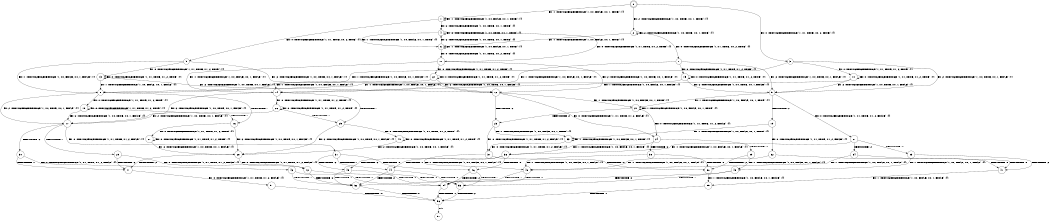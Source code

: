 digraph BCG {
size = "7, 10.5";
center = TRUE;
node [shape = circle];
0 [peripheries = 2];
0 -> 1 [label = "EX !1 !ATOMIC_EXCH_BRANCH (1, +0, FALSE, +0, 1, TRUE) !{}"];
0 -> 2 [label = "EX !2 !ATOMIC_EXCH_BRANCH (1, +0, TRUE, +0, 1, TRUE) !{}"];
0 -> 3 [label = "EX !0 !ATOMIC_EXCH_BRANCH (1, +1, TRUE, +0, 2, TRUE) !{}"];
1 -> 4 [label = "EX !2 !ATOMIC_EXCH_BRANCH (1, +0, TRUE, +0, 1, TRUE) !{}"];
1 -> 5 [label = "EX !0 !ATOMIC_EXCH_BRANCH (1, +1, TRUE, +0, 2, TRUE) !{}"];
1 -> 1 [label = "EX !1 !ATOMIC_EXCH_BRANCH (1, +0, FALSE, +0, 1, TRUE) !{}"];
2 -> 6 [label = "EX !1 !ATOMIC_EXCH_BRANCH (1, +0, FALSE, +0, 1, TRUE) !{}"];
2 -> 7 [label = "EX !0 !ATOMIC_EXCH_BRANCH (1, +1, TRUE, +0, 2, TRUE) !{}"];
2 -> 2 [label = "EX !2 !ATOMIC_EXCH_BRANCH (1, +0, TRUE, +0, 1, TRUE) !{}"];
3 -> 8 [label = "EX !1 !ATOMIC_EXCH_BRANCH (1, +0, FALSE, +0, 1, FALSE) !{}"];
3 -> 9 [label = "EX !2 !ATOMIC_EXCH_BRANCH (1, +0, TRUE, +0, 1, FALSE) !{}"];
3 -> 10 [label = "EX !0 !ATOMIC_EXCH_BRANCH (1, +1, TRUE, +1, 2, TRUE) !{}"];
4 -> 11 [label = "EX !0 !ATOMIC_EXCH_BRANCH (1, +1, TRUE, +0, 2, TRUE) !{}"];
4 -> 4 [label = "EX !2 !ATOMIC_EXCH_BRANCH (1, +0, TRUE, +0, 1, TRUE) !{}"];
4 -> 6 [label = "EX !1 !ATOMIC_EXCH_BRANCH (1, +0, FALSE, +0, 1, TRUE) !{}"];
5 -> 12 [label = "EX !2 !ATOMIC_EXCH_BRANCH (1, +0, TRUE, +0, 1, FALSE) !{}"];
5 -> 8 [label = "EX !1 !ATOMIC_EXCH_BRANCH (1, +0, FALSE, +0, 1, FALSE) !{}"];
5 -> 13 [label = "EX !0 !ATOMIC_EXCH_BRANCH (1, +1, TRUE, +1, 2, TRUE) !{}"];
6 -> 11 [label = "EX !0 !ATOMIC_EXCH_BRANCH (1, +1, TRUE, +0, 2, TRUE) !{}"];
6 -> 4 [label = "EX !2 !ATOMIC_EXCH_BRANCH (1, +0, TRUE, +0, 1, TRUE) !{}"];
6 -> 6 [label = "EX !1 !ATOMIC_EXCH_BRANCH (1, +0, FALSE, +0, 1, TRUE) !{}"];
7 -> 14 [label = "EX !1 !ATOMIC_EXCH_BRANCH (1, +0, FALSE, +0, 1, FALSE) !{}"];
7 -> 9 [label = "EX !2 !ATOMIC_EXCH_BRANCH (1, +0, TRUE, +0, 1, FALSE) !{}"];
7 -> 15 [label = "EX !0 !ATOMIC_EXCH_BRANCH (1, +1, TRUE, +1, 2, TRUE) !{}"];
8 -> 16 [label = "TERMINATE !1"];
8 -> 17 [label = "EX !2 !ATOMIC_EXCH_BRANCH (1, +0, TRUE, +0, 1, FALSE) !{}"];
8 -> 18 [label = "EX !0 !ATOMIC_EXCH_BRANCH (1, +1, TRUE, +1, 2, TRUE) !{}"];
9 -> 19 [label = "TERMINATE !2"];
9 -> 20 [label = "EX !1 !ATOMIC_EXCH_BRANCH (1, +0, FALSE, +0, 1, TRUE) !{}"];
9 -> 21 [label = "EX !0 !ATOMIC_EXCH_BRANCH (1, +1, TRUE, +1, 2, FALSE) !{}"];
10 -> 8 [label = "EX !1 !ATOMIC_EXCH_BRANCH (1, +0, FALSE, +0, 1, FALSE) !{}"];
10 -> 9 [label = "EX !2 !ATOMIC_EXCH_BRANCH (1, +0, TRUE, +0, 1, FALSE) !{}"];
10 -> 10 [label = "EX !0 !ATOMIC_EXCH_BRANCH (1, +1, TRUE, +1, 2, TRUE) !{}"];
11 -> 12 [label = "EX !2 !ATOMIC_EXCH_BRANCH (1, +0, TRUE, +0, 1, FALSE) !{}"];
11 -> 14 [label = "EX !1 !ATOMIC_EXCH_BRANCH (1, +0, FALSE, +0, 1, FALSE) !{}"];
11 -> 22 [label = "EX !0 !ATOMIC_EXCH_BRANCH (1, +1, TRUE, +1, 2, TRUE) !{}"];
12 -> 23 [label = "TERMINATE !2"];
12 -> 20 [label = "EX !1 !ATOMIC_EXCH_BRANCH (1, +0, FALSE, +0, 1, TRUE) !{}"];
12 -> 24 [label = "EX !0 !ATOMIC_EXCH_BRANCH (1, +1, TRUE, +1, 2, FALSE) !{}"];
13 -> 12 [label = "EX !2 !ATOMIC_EXCH_BRANCH (1, +0, TRUE, +0, 1, FALSE) !{}"];
13 -> 8 [label = "EX !1 !ATOMIC_EXCH_BRANCH (1, +0, FALSE, +0, 1, FALSE) !{}"];
13 -> 13 [label = "EX !0 !ATOMIC_EXCH_BRANCH (1, +1, TRUE, +1, 2, TRUE) !{}"];
14 -> 25 [label = "TERMINATE !1"];
14 -> 17 [label = "EX !2 !ATOMIC_EXCH_BRANCH (1, +0, TRUE, +0, 1, FALSE) !{}"];
14 -> 26 [label = "EX !0 !ATOMIC_EXCH_BRANCH (1, +1, TRUE, +1, 2, TRUE) !{}"];
15 -> 14 [label = "EX !1 !ATOMIC_EXCH_BRANCH (1, +0, FALSE, +0, 1, FALSE) !{}"];
15 -> 9 [label = "EX !2 !ATOMIC_EXCH_BRANCH (1, +0, TRUE, +0, 1, FALSE) !{}"];
15 -> 15 [label = "EX !0 !ATOMIC_EXCH_BRANCH (1, +1, TRUE, +1, 2, TRUE) !{}"];
16 -> 27 [label = "EX !0 !ATOMIC_EXCH_BRANCH (1, +1, TRUE, +1, 2, TRUE) !{}"];
16 -> 28 [label = "EX !2 !ATOMIC_EXCH_BRANCH (1, +0, TRUE, +0, 1, FALSE) !{}"];
17 -> 29 [label = "TERMINATE !1"];
17 -> 30 [label = "TERMINATE !2"];
17 -> 31 [label = "EX !0 !ATOMIC_EXCH_BRANCH (1, +1, TRUE, +1, 2, FALSE) !{}"];
18 -> 16 [label = "TERMINATE !1"];
18 -> 17 [label = "EX !2 !ATOMIC_EXCH_BRANCH (1, +0, TRUE, +0, 1, FALSE) !{}"];
18 -> 18 [label = "EX !0 !ATOMIC_EXCH_BRANCH (1, +1, TRUE, +1, 2, TRUE) !{}"];
19 -> 32 [label = "EX !0 !ATOMIC_EXCH_BRANCH (1, +1, TRUE, +1, 2, FALSE) !{}"];
19 -> 33 [label = "EX !1 !ATOMIC_EXCH_BRANCH (1, +0, FALSE, +0, 1, TRUE) !{}"];
20 -> 23 [label = "TERMINATE !2"];
20 -> 20 [label = "EX !1 !ATOMIC_EXCH_BRANCH (1, +0, FALSE, +0, 1, TRUE) !{}"];
20 -> 24 [label = "EX !0 !ATOMIC_EXCH_BRANCH (1, +1, TRUE, +1, 2, FALSE) !{}"];
21 -> 34 [label = "TERMINATE !2"];
21 -> 35 [label = "TERMINATE !0"];
21 -> 36 [label = "EX !1 !ATOMIC_EXCH_BRANCH (1, +0, FALSE, +0, 1, FALSE) !{}"];
22 -> 12 [label = "EX !2 !ATOMIC_EXCH_BRANCH (1, +0, TRUE, +0, 1, FALSE) !{}"];
22 -> 14 [label = "EX !1 !ATOMIC_EXCH_BRANCH (1, +0, FALSE, +0, 1, FALSE) !{}"];
22 -> 22 [label = "EX !0 !ATOMIC_EXCH_BRANCH (1, +1, TRUE, +1, 2, TRUE) !{}"];
23 -> 33 [label = "EX !1 !ATOMIC_EXCH_BRANCH (1, +0, FALSE, +0, 1, TRUE) !{}"];
23 -> 37 [label = "EX !0 !ATOMIC_EXCH_BRANCH (1, +1, TRUE, +1, 2, FALSE) !{}"];
24 -> 38 [label = "TERMINATE !2"];
24 -> 39 [label = "TERMINATE !0"];
24 -> 36 [label = "EX !1 !ATOMIC_EXCH_BRANCH (1, +0, FALSE, +0, 1, FALSE) !{}"];
25 -> 28 [label = "EX !2 !ATOMIC_EXCH_BRANCH (1, +0, TRUE, +0, 1, FALSE) !{}"];
25 -> 40 [label = "EX !0 !ATOMIC_EXCH_BRANCH (1, +1, TRUE, +1, 2, TRUE) !{}"];
26 -> 25 [label = "TERMINATE !1"];
26 -> 17 [label = "EX !2 !ATOMIC_EXCH_BRANCH (1, +0, TRUE, +0, 1, FALSE) !{}"];
26 -> 26 [label = "EX !0 !ATOMIC_EXCH_BRANCH (1, +1, TRUE, +1, 2, TRUE) !{}"];
27 -> 28 [label = "EX !2 !ATOMIC_EXCH_BRANCH (1, +0, TRUE, +0, 1, FALSE) !{}"];
27 -> 27 [label = "EX !0 !ATOMIC_EXCH_BRANCH (1, +1, TRUE, +1, 2, TRUE) !{}"];
28 -> 41 [label = "TERMINATE !2"];
28 -> 42 [label = "EX !0 !ATOMIC_EXCH_BRANCH (1, +1, TRUE, +1, 2, FALSE) !{}"];
29 -> 42 [label = "EX !0 !ATOMIC_EXCH_BRANCH (1, +1, TRUE, +1, 2, FALSE) !{}"];
29 -> 41 [label = "TERMINATE !2"];
30 -> 43 [label = "EX !0 !ATOMIC_EXCH_BRANCH (1, +1, TRUE, +1, 2, FALSE) !{}"];
30 -> 41 [label = "TERMINATE !1"];
31 -> 44 [label = "TERMINATE !1"];
31 -> 45 [label = "TERMINATE !2"];
31 -> 46 [label = "TERMINATE !0"];
32 -> 47 [label = "TERMINATE !0"];
32 -> 48 [label = "EX !1 !ATOMIC_EXCH_BRANCH (1, +0, FALSE, +0, 1, FALSE) !{}"];
33 -> 33 [label = "EX !1 !ATOMIC_EXCH_BRANCH (1, +0, FALSE, +0, 1, TRUE) !{}"];
33 -> 37 [label = "EX !0 !ATOMIC_EXCH_BRANCH (1, +1, TRUE, +1, 2, FALSE) !{}"];
34 -> 47 [label = "TERMINATE !0"];
34 -> 48 [label = "EX !1 !ATOMIC_EXCH_BRANCH (1, +0, FALSE, +0, 1, FALSE) !{}"];
35 -> 47 [label = "TERMINATE !2"];
35 -> 49 [label = "EX !1 !ATOMIC_EXCH_BRANCH (1, +0, FALSE, +0, 1, FALSE) !{}"];
36 -> 44 [label = "TERMINATE !1"];
36 -> 45 [label = "TERMINATE !2"];
36 -> 46 [label = "TERMINATE !0"];
37 -> 50 [label = "TERMINATE !0"];
37 -> 48 [label = "EX !1 !ATOMIC_EXCH_BRANCH (1, +0, FALSE, +0, 1, FALSE) !{}"];
38 -> 48 [label = "EX !1 !ATOMIC_EXCH_BRANCH (1, +0, FALSE, +0, 1, FALSE) !{}"];
38 -> 50 [label = "TERMINATE !0"];
39 -> 49 [label = "EX !1 !ATOMIC_EXCH_BRANCH (1, +0, FALSE, +0, 1, FALSE) !{}"];
39 -> 50 [label = "TERMINATE !2"];
40 -> 28 [label = "EX !2 !ATOMIC_EXCH_BRANCH (1, +0, TRUE, +0, 1, FALSE) !{}"];
40 -> 40 [label = "EX !0 !ATOMIC_EXCH_BRANCH (1, +1, TRUE, +1, 2, TRUE) !{}"];
41 -> 51 [label = "EX !0 !ATOMIC_EXCH_BRANCH (1, +1, TRUE, +1, 2, FALSE) !{}"];
42 -> 52 [label = "TERMINATE !2"];
42 -> 53 [label = "TERMINATE !0"];
43 -> 52 [label = "TERMINATE !1"];
43 -> 54 [label = "TERMINATE !0"];
44 -> 52 [label = "TERMINATE !2"];
44 -> 53 [label = "TERMINATE !0"];
45 -> 52 [label = "TERMINATE !1"];
45 -> 54 [label = "TERMINATE !0"];
46 -> 53 [label = "TERMINATE !1"];
46 -> 54 [label = "TERMINATE !2"];
47 -> 55 [label = "EX !1 !ATOMIC_EXCH_BRANCH (1, +0, FALSE, +0, 1, FALSE) !{}"];
48 -> 52 [label = "TERMINATE !1"];
48 -> 54 [label = "TERMINATE !0"];
49 -> 53 [label = "TERMINATE !1"];
49 -> 54 [label = "TERMINATE !2"];
50 -> 55 [label = "EX !1 !ATOMIC_EXCH_BRANCH (1, +0, FALSE, +0, 1, FALSE) !{}"];
51 -> 56 [label = "TERMINATE !0"];
52 -> 56 [label = "TERMINATE !0"];
53 -> 56 [label = "TERMINATE !2"];
54 -> 56 [label = "TERMINATE !1"];
55 -> 56 [label = "TERMINATE !1"];
56 -> 57 [label = "exit"];
}
